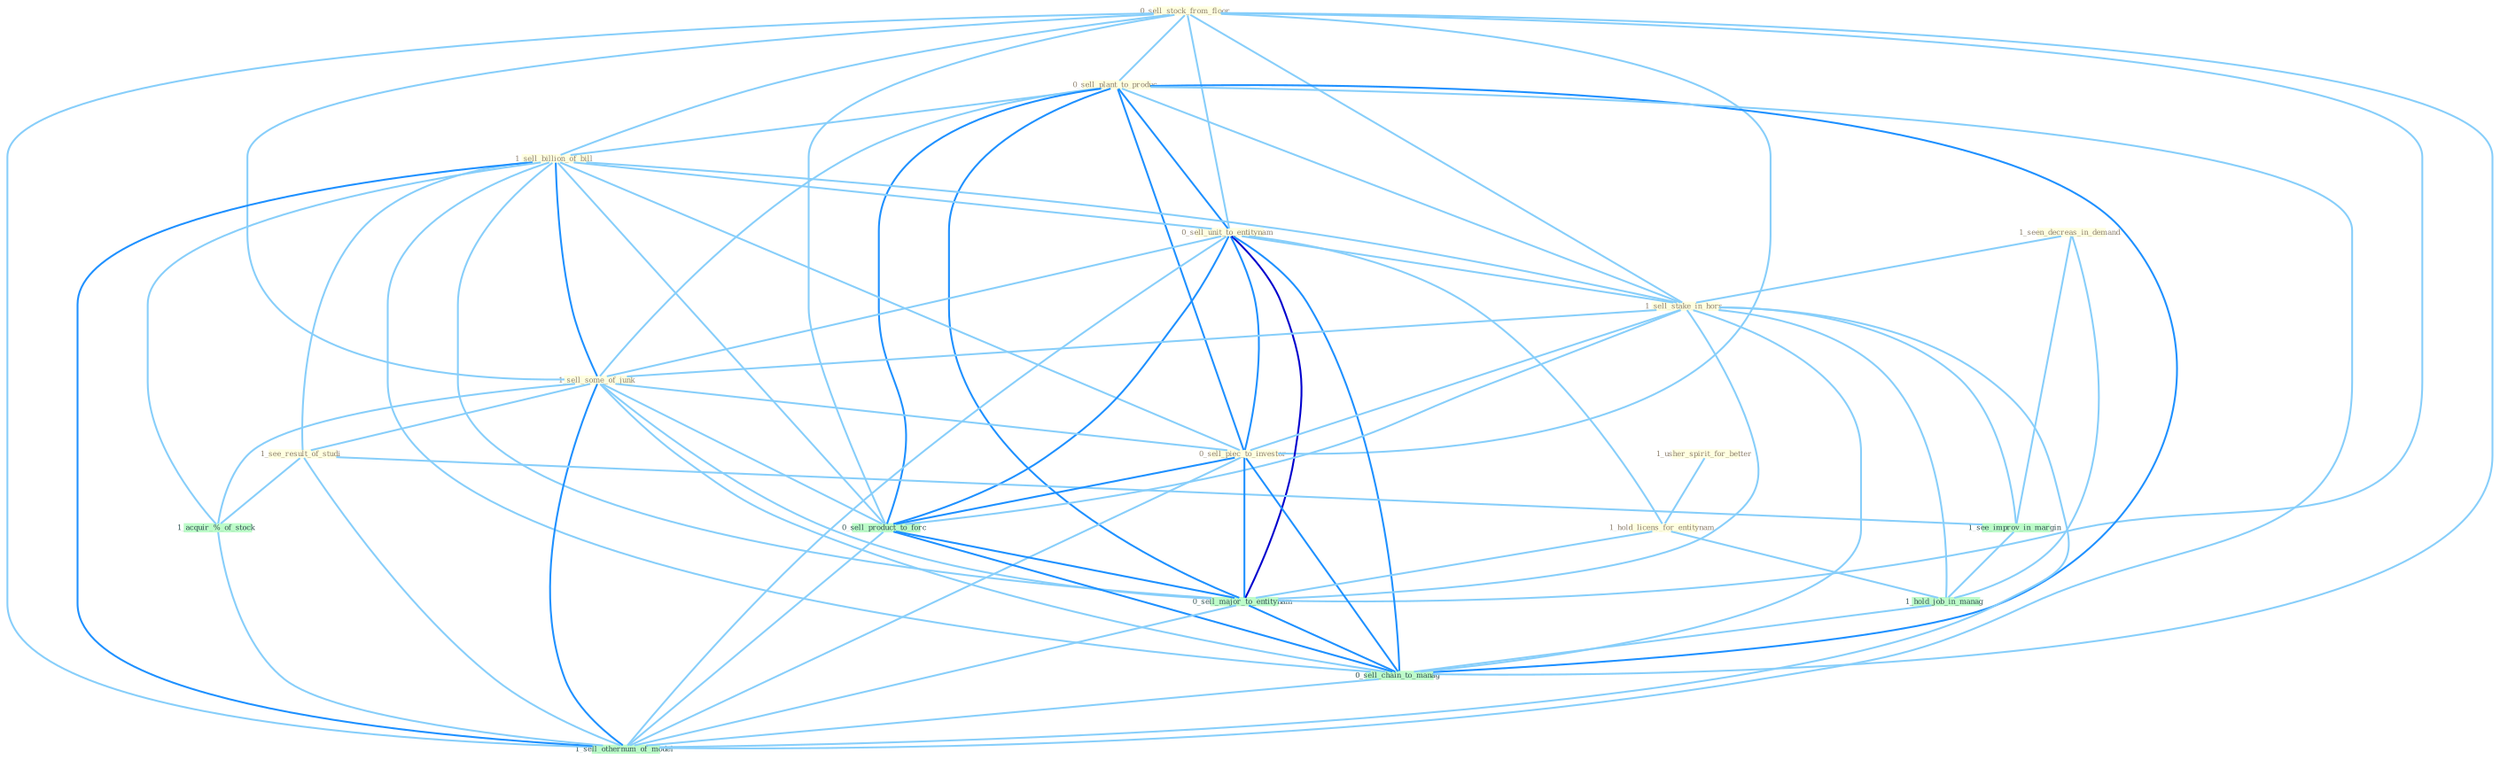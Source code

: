 Graph G{ 
    node
    [shape=polygon,style=filled,width=.5,height=.06,color="#BDFCC9",fixedsize=true,fontsize=4,
    fontcolor="#2f4f4f"];
    {node
    [color="#ffffe0", fontcolor="#8b7d6b"] "0_sell_stock_from_floor " "1_seen_decreas_in_demand " "0_sell_plant_to_produc " "1_sell_billion_of_bill " "0_sell_unit_to_entitynam " "1_sell_stake_in_hors " "1_sell_some_of_junk " "1_see_result_of_studi " "0_sell_piec_to_investor " "1_usher_spirit_for_better " "1_hold_licens_for_entitynam "}
{node [color="#fff0f5", fontcolor="#b22222"]}
edge [color="#B0E2FF"];

	"0_sell_stock_from_floor " -- "0_sell_plant_to_produc " [w="1", color="#87cefa" ];
	"0_sell_stock_from_floor " -- "1_sell_billion_of_bill " [w="1", color="#87cefa" ];
	"0_sell_stock_from_floor " -- "0_sell_unit_to_entitynam " [w="1", color="#87cefa" ];
	"0_sell_stock_from_floor " -- "1_sell_stake_in_hors " [w="1", color="#87cefa" ];
	"0_sell_stock_from_floor " -- "1_sell_some_of_junk " [w="1", color="#87cefa" ];
	"0_sell_stock_from_floor " -- "0_sell_piec_to_investor " [w="1", color="#87cefa" ];
	"0_sell_stock_from_floor " -- "0_sell_product_to_forc " [w="1", color="#87cefa" ];
	"0_sell_stock_from_floor " -- "0_sell_major_to_entitynam " [w="1", color="#87cefa" ];
	"0_sell_stock_from_floor " -- "0_sell_chain_to_manag " [w="1", color="#87cefa" ];
	"0_sell_stock_from_floor " -- "1_sell_othernum_of_model " [w="1", color="#87cefa" ];
	"1_seen_decreas_in_demand " -- "1_sell_stake_in_hors " [w="1", color="#87cefa" ];
	"1_seen_decreas_in_demand " -- "1_see_improv_in_margin " [w="1", color="#87cefa" ];
	"1_seen_decreas_in_demand " -- "1_hold_job_in_manag " [w="1", color="#87cefa" ];
	"0_sell_plant_to_produc " -- "1_sell_billion_of_bill " [w="1", color="#87cefa" ];
	"0_sell_plant_to_produc " -- "0_sell_unit_to_entitynam " [w="2", color="#1e90ff" , len=0.8];
	"0_sell_plant_to_produc " -- "1_sell_stake_in_hors " [w="1", color="#87cefa" ];
	"0_sell_plant_to_produc " -- "1_sell_some_of_junk " [w="1", color="#87cefa" ];
	"0_sell_plant_to_produc " -- "0_sell_piec_to_investor " [w="2", color="#1e90ff" , len=0.8];
	"0_sell_plant_to_produc " -- "0_sell_product_to_forc " [w="2", color="#1e90ff" , len=0.8];
	"0_sell_plant_to_produc " -- "0_sell_major_to_entitynam " [w="2", color="#1e90ff" , len=0.8];
	"0_sell_plant_to_produc " -- "0_sell_chain_to_manag " [w="2", color="#1e90ff" , len=0.8];
	"0_sell_plant_to_produc " -- "1_sell_othernum_of_model " [w="1", color="#87cefa" ];
	"1_sell_billion_of_bill " -- "0_sell_unit_to_entitynam " [w="1", color="#87cefa" ];
	"1_sell_billion_of_bill " -- "1_sell_stake_in_hors " [w="1", color="#87cefa" ];
	"1_sell_billion_of_bill " -- "1_sell_some_of_junk " [w="2", color="#1e90ff" , len=0.8];
	"1_sell_billion_of_bill " -- "1_see_result_of_studi " [w="1", color="#87cefa" ];
	"1_sell_billion_of_bill " -- "0_sell_piec_to_investor " [w="1", color="#87cefa" ];
	"1_sell_billion_of_bill " -- "1_acquir_%_of_stock " [w="1", color="#87cefa" ];
	"1_sell_billion_of_bill " -- "0_sell_product_to_forc " [w="1", color="#87cefa" ];
	"1_sell_billion_of_bill " -- "0_sell_major_to_entitynam " [w="1", color="#87cefa" ];
	"1_sell_billion_of_bill " -- "0_sell_chain_to_manag " [w="1", color="#87cefa" ];
	"1_sell_billion_of_bill " -- "1_sell_othernum_of_model " [w="2", color="#1e90ff" , len=0.8];
	"0_sell_unit_to_entitynam " -- "1_sell_stake_in_hors " [w="1", color="#87cefa" ];
	"0_sell_unit_to_entitynam " -- "1_sell_some_of_junk " [w="1", color="#87cefa" ];
	"0_sell_unit_to_entitynam " -- "0_sell_piec_to_investor " [w="2", color="#1e90ff" , len=0.8];
	"0_sell_unit_to_entitynam " -- "1_hold_licens_for_entitynam " [w="1", color="#87cefa" ];
	"0_sell_unit_to_entitynam " -- "0_sell_product_to_forc " [w="2", color="#1e90ff" , len=0.8];
	"0_sell_unit_to_entitynam " -- "0_sell_major_to_entitynam " [w="3", color="#0000cd" , len=0.6];
	"0_sell_unit_to_entitynam " -- "0_sell_chain_to_manag " [w="2", color="#1e90ff" , len=0.8];
	"0_sell_unit_to_entitynam " -- "1_sell_othernum_of_model " [w="1", color="#87cefa" ];
	"1_sell_stake_in_hors " -- "1_sell_some_of_junk " [w="1", color="#87cefa" ];
	"1_sell_stake_in_hors " -- "0_sell_piec_to_investor " [w="1", color="#87cefa" ];
	"1_sell_stake_in_hors " -- "1_see_improv_in_margin " [w="1", color="#87cefa" ];
	"1_sell_stake_in_hors " -- "1_hold_job_in_manag " [w="1", color="#87cefa" ];
	"1_sell_stake_in_hors " -- "0_sell_product_to_forc " [w="1", color="#87cefa" ];
	"1_sell_stake_in_hors " -- "0_sell_major_to_entitynam " [w="1", color="#87cefa" ];
	"1_sell_stake_in_hors " -- "0_sell_chain_to_manag " [w="1", color="#87cefa" ];
	"1_sell_stake_in_hors " -- "1_sell_othernum_of_model " [w="1", color="#87cefa" ];
	"1_sell_some_of_junk " -- "1_see_result_of_studi " [w="1", color="#87cefa" ];
	"1_sell_some_of_junk " -- "0_sell_piec_to_investor " [w="1", color="#87cefa" ];
	"1_sell_some_of_junk " -- "1_acquir_%_of_stock " [w="1", color="#87cefa" ];
	"1_sell_some_of_junk " -- "0_sell_product_to_forc " [w="1", color="#87cefa" ];
	"1_sell_some_of_junk " -- "0_sell_major_to_entitynam " [w="1", color="#87cefa" ];
	"1_sell_some_of_junk " -- "0_sell_chain_to_manag " [w="1", color="#87cefa" ];
	"1_sell_some_of_junk " -- "1_sell_othernum_of_model " [w="2", color="#1e90ff" , len=0.8];
	"1_see_result_of_studi " -- "1_see_improv_in_margin " [w="1", color="#87cefa" ];
	"1_see_result_of_studi " -- "1_acquir_%_of_stock " [w="1", color="#87cefa" ];
	"1_see_result_of_studi " -- "1_sell_othernum_of_model " [w="1", color="#87cefa" ];
	"0_sell_piec_to_investor " -- "0_sell_product_to_forc " [w="2", color="#1e90ff" , len=0.8];
	"0_sell_piec_to_investor " -- "0_sell_major_to_entitynam " [w="2", color="#1e90ff" , len=0.8];
	"0_sell_piec_to_investor " -- "0_sell_chain_to_manag " [w="2", color="#1e90ff" , len=0.8];
	"0_sell_piec_to_investor " -- "1_sell_othernum_of_model " [w="1", color="#87cefa" ];
	"1_usher_spirit_for_better " -- "1_hold_licens_for_entitynam " [w="1", color="#87cefa" ];
	"1_hold_licens_for_entitynam " -- "1_hold_job_in_manag " [w="1", color="#87cefa" ];
	"1_hold_licens_for_entitynam " -- "0_sell_major_to_entitynam " [w="1", color="#87cefa" ];
	"1_see_improv_in_margin " -- "1_hold_job_in_manag " [w="1", color="#87cefa" ];
	"1_acquir_%_of_stock " -- "1_sell_othernum_of_model " [w="1", color="#87cefa" ];
	"1_hold_job_in_manag " -- "0_sell_chain_to_manag " [w="1", color="#87cefa" ];
	"0_sell_product_to_forc " -- "0_sell_major_to_entitynam " [w="2", color="#1e90ff" , len=0.8];
	"0_sell_product_to_forc " -- "0_sell_chain_to_manag " [w="2", color="#1e90ff" , len=0.8];
	"0_sell_product_to_forc " -- "1_sell_othernum_of_model " [w="1", color="#87cefa" ];
	"0_sell_major_to_entitynam " -- "0_sell_chain_to_manag " [w="2", color="#1e90ff" , len=0.8];
	"0_sell_major_to_entitynam " -- "1_sell_othernum_of_model " [w="1", color="#87cefa" ];
	"0_sell_chain_to_manag " -- "1_sell_othernum_of_model " [w="1", color="#87cefa" ];
}